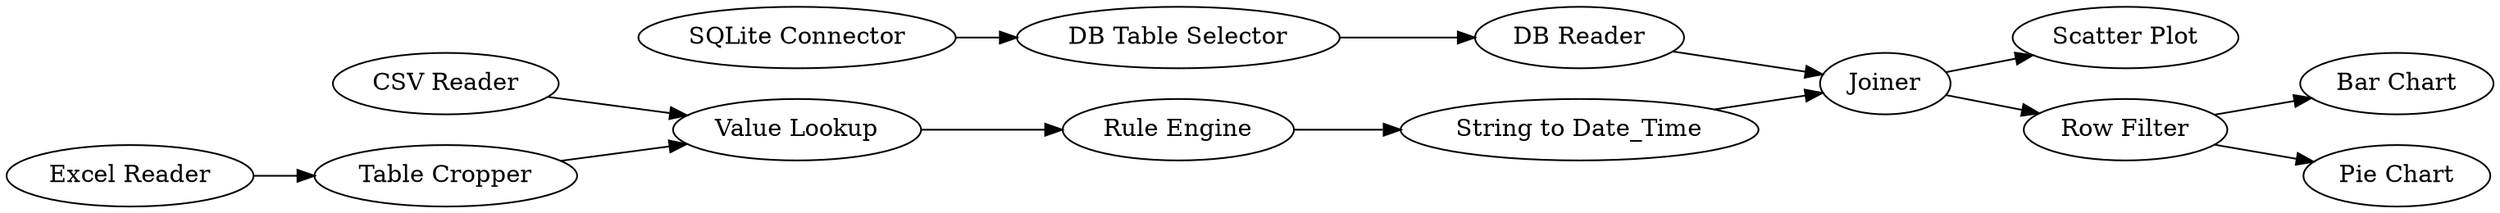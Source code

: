 digraph {
	266 [label="Table Cropper"]
	271 [label="Value Lookup"]
	272 [label="Rule Engine"]
	273 [label="String to Date_Time"]
	352 [label="Bar Chart"]
	368 [label=Joiner]
	381 [label="Scatter Plot"]
	389 [label="Row Filter"]
	403 [label="DB Table Selector"]
	404 [label="DB Reader"]
	406 [label="SQLite Connector"]
	415 [label="Pie Chart"]
	424 [label="CSV Reader"]
	426 [label="Excel Reader"]
	266 -> 271
	271 -> 272
	272 -> 273
	273 -> 368
	368 -> 381
	368 -> 389
	389 -> 352
	389 -> 415
	403 -> 404
	404 -> 368
	406 -> 403
	424 -> 271
	426 -> 266
	rankdir=LR
}
